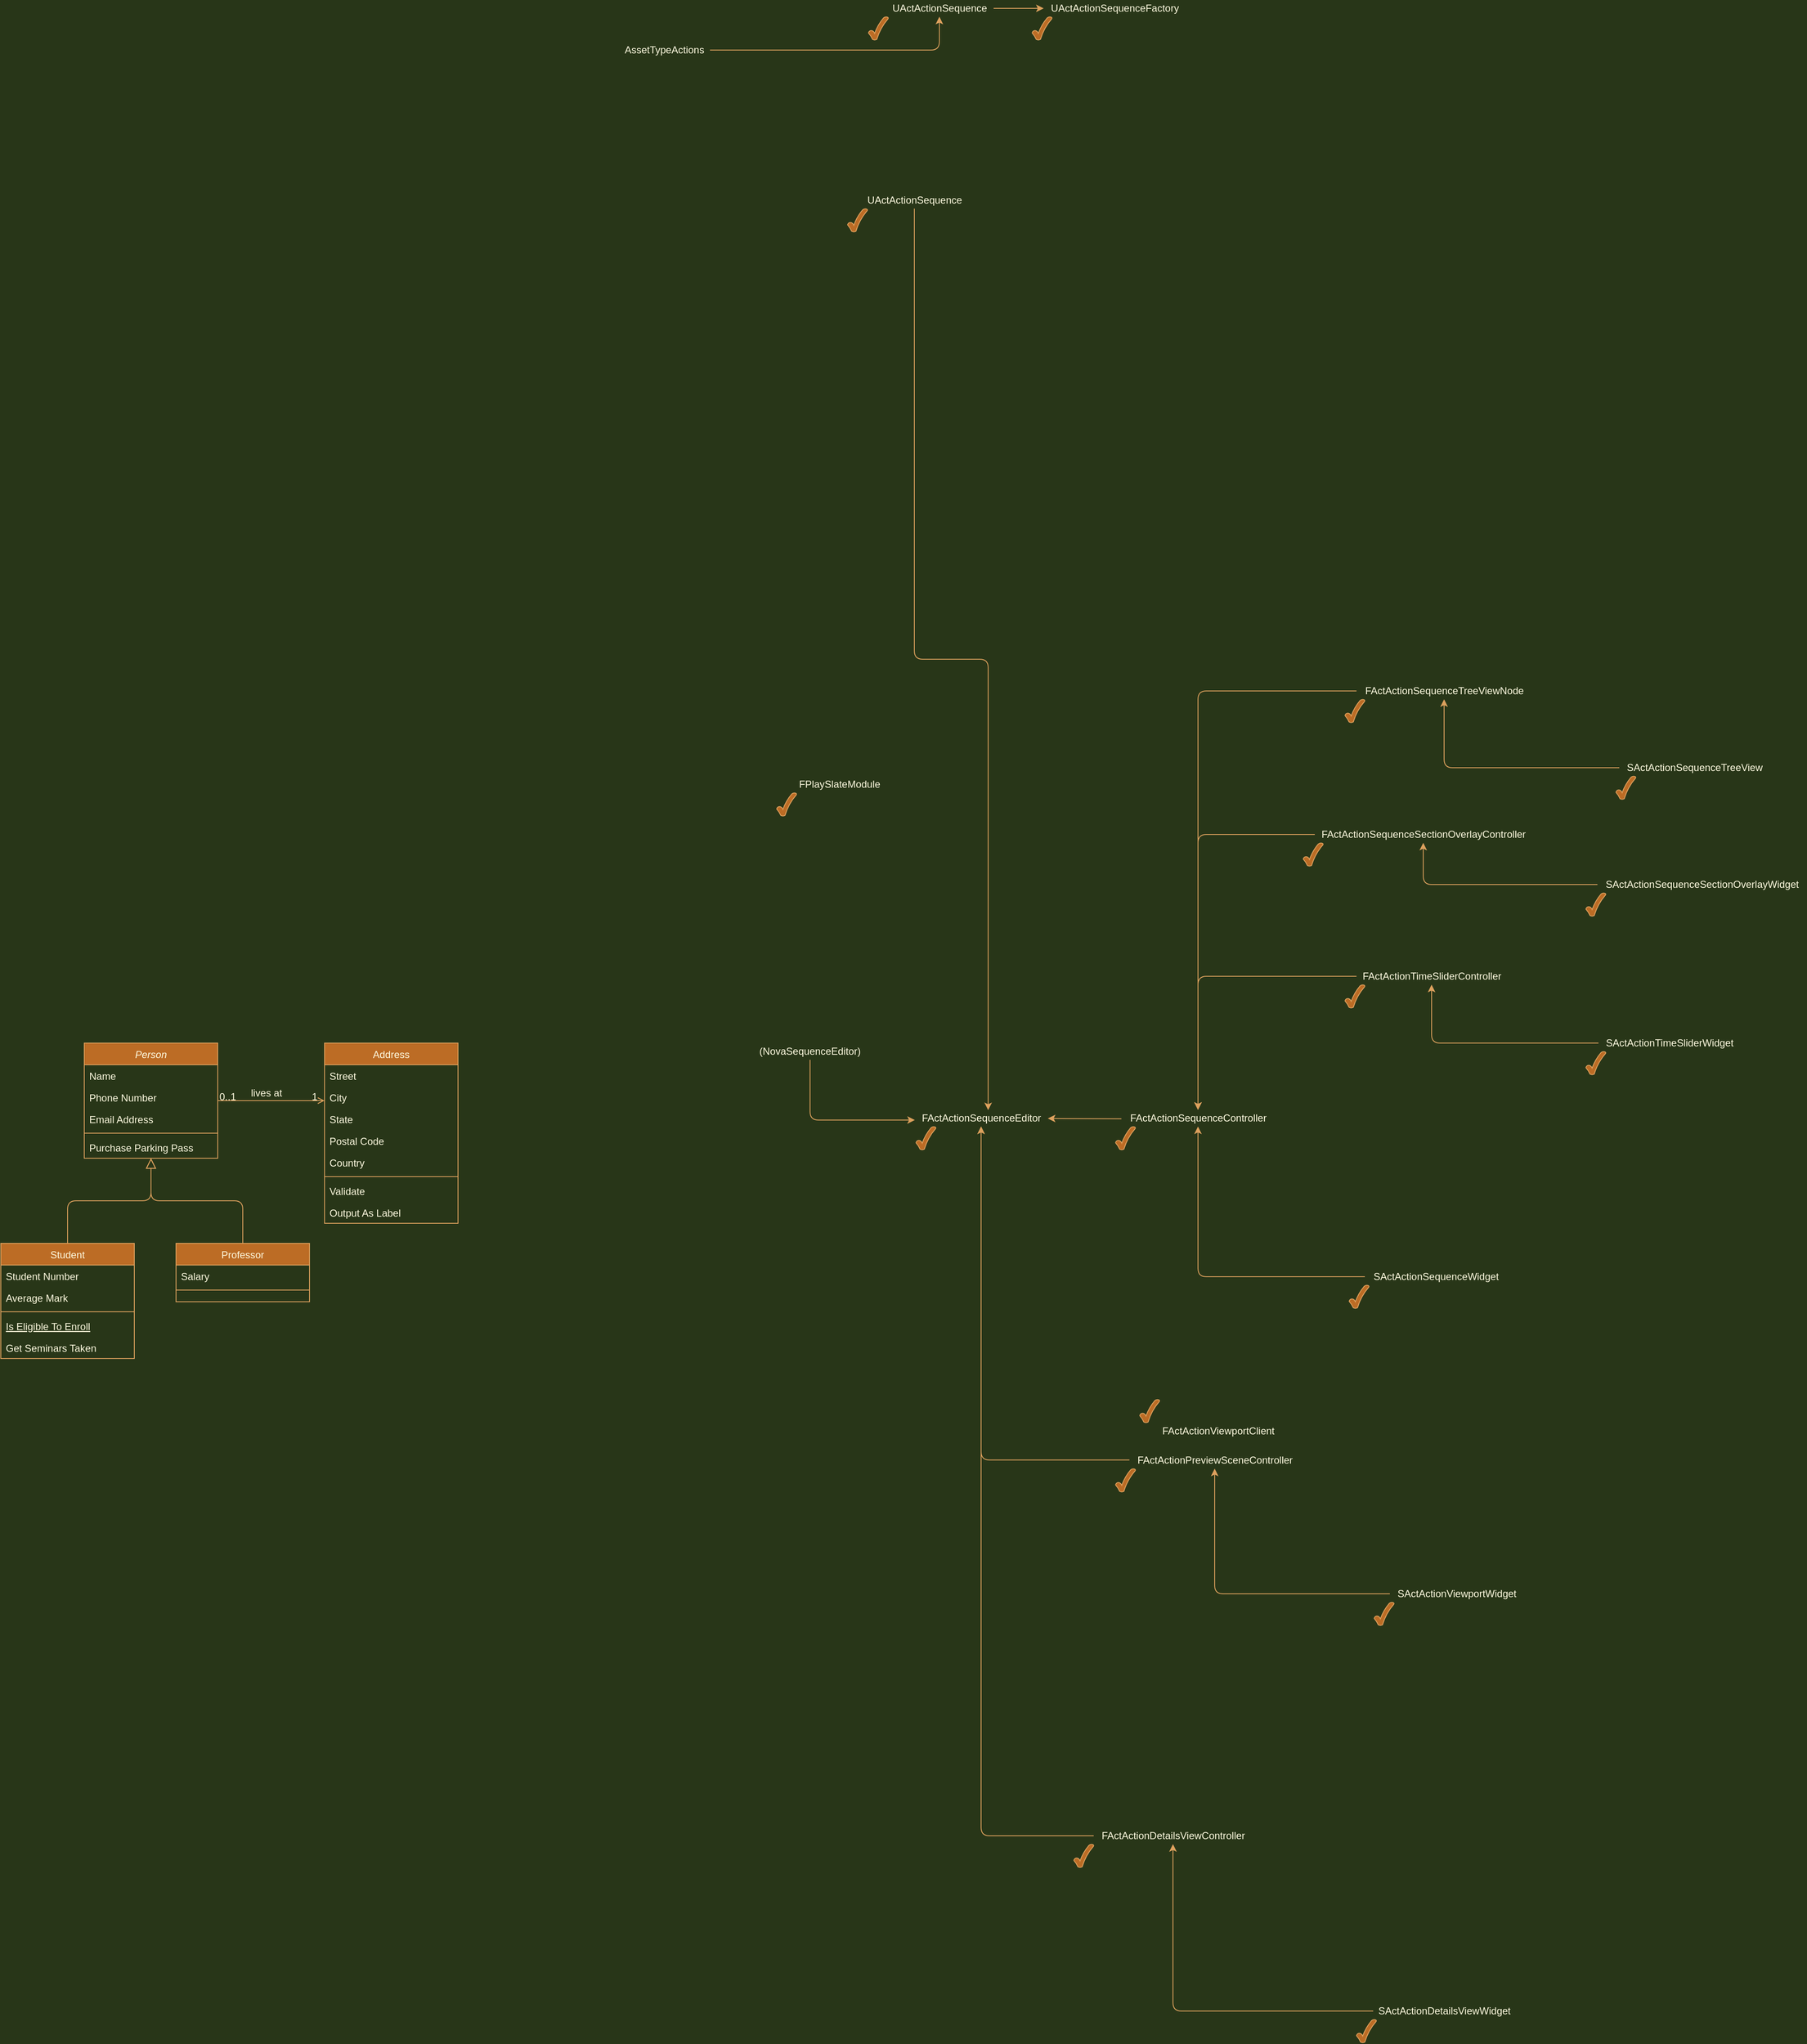 <mxfile version="14.5.1" type="github">
  <diagram id="C5RBs43oDa-KdzZeNtuy" name="Page-1">
    <mxGraphModel dx="1185" dy="1804" grid="1" gridSize="10" guides="1" tooltips="1" connect="1" arrows="1" fold="1" page="1" pageScale="1" pageWidth="827" pageHeight="1169" background="#283618" math="0" shadow="0">
      <root>
        <mxCell id="WIyWlLk6GJQsqaUBKTNV-0" />
        <mxCell id="WIyWlLk6GJQsqaUBKTNV-1" parent="WIyWlLk6GJQsqaUBKTNV-0" />
        <mxCell id="zkfFHV4jXpPFQw0GAbJ--0" value="Person" style="swimlane;fontStyle=2;align=center;verticalAlign=top;childLayout=stackLayout;horizontal=1;startSize=26;horizontalStack=0;resizeParent=1;resizeLast=0;collapsible=1;marginBottom=0;shadow=0;strokeWidth=1;fillColor=#BC6C25;strokeColor=#DDA15E;fontColor=#FEFAE0;" parent="WIyWlLk6GJQsqaUBKTNV-1" vertex="1">
          <mxGeometry x="220" y="120" width="160" height="138" as="geometry">
            <mxRectangle x="230" y="140" width="160" height="26" as="alternateBounds" />
          </mxGeometry>
        </mxCell>
        <mxCell id="zkfFHV4jXpPFQw0GAbJ--1" value="Name" style="text;align=left;verticalAlign=top;spacingLeft=4;spacingRight=4;overflow=hidden;rotatable=0;points=[[0,0.5],[1,0.5]];portConstraint=eastwest;fontColor=#FEFAE0;" parent="zkfFHV4jXpPFQw0GAbJ--0" vertex="1">
          <mxGeometry y="26" width="160" height="26" as="geometry" />
        </mxCell>
        <mxCell id="zkfFHV4jXpPFQw0GAbJ--2" value="Phone Number" style="text;align=left;verticalAlign=top;spacingLeft=4;spacingRight=4;overflow=hidden;rotatable=0;points=[[0,0.5],[1,0.5]];portConstraint=eastwest;shadow=0;html=0;fontColor=#FEFAE0;" parent="zkfFHV4jXpPFQw0GAbJ--0" vertex="1">
          <mxGeometry y="52" width="160" height="26" as="geometry" />
        </mxCell>
        <mxCell id="zkfFHV4jXpPFQw0GAbJ--3" value="Email Address" style="text;align=left;verticalAlign=top;spacingLeft=4;spacingRight=4;overflow=hidden;rotatable=0;points=[[0,0.5],[1,0.5]];portConstraint=eastwest;shadow=0;html=0;fontColor=#FEFAE0;" parent="zkfFHV4jXpPFQw0GAbJ--0" vertex="1">
          <mxGeometry y="78" width="160" height="26" as="geometry" />
        </mxCell>
        <mxCell id="zkfFHV4jXpPFQw0GAbJ--4" value="" style="line;html=1;strokeWidth=1;align=left;verticalAlign=middle;spacingTop=-1;spacingLeft=3;spacingRight=3;rotatable=0;labelPosition=right;points=[];portConstraint=eastwest;labelBackgroundColor=#283618;fillColor=#BC6C25;strokeColor=#DDA15E;fontColor=#FEFAE0;" parent="zkfFHV4jXpPFQw0GAbJ--0" vertex="1">
          <mxGeometry y="104" width="160" height="8" as="geometry" />
        </mxCell>
        <mxCell id="zkfFHV4jXpPFQw0GAbJ--5" value="Purchase Parking Pass" style="text;align=left;verticalAlign=top;spacingLeft=4;spacingRight=4;overflow=hidden;rotatable=0;points=[[0,0.5],[1,0.5]];portConstraint=eastwest;fontColor=#FEFAE0;" parent="zkfFHV4jXpPFQw0GAbJ--0" vertex="1">
          <mxGeometry y="112" width="160" height="26" as="geometry" />
        </mxCell>
        <mxCell id="zkfFHV4jXpPFQw0GAbJ--6" value="Student" style="swimlane;fontStyle=0;align=center;verticalAlign=top;childLayout=stackLayout;horizontal=1;startSize=26;horizontalStack=0;resizeParent=1;resizeLast=0;collapsible=1;marginBottom=0;shadow=0;strokeWidth=1;fillColor=#BC6C25;strokeColor=#DDA15E;fontColor=#FEFAE0;" parent="WIyWlLk6GJQsqaUBKTNV-1" vertex="1">
          <mxGeometry x="120" y="360" width="160" height="138" as="geometry">
            <mxRectangle x="130" y="380" width="160" height="26" as="alternateBounds" />
          </mxGeometry>
        </mxCell>
        <mxCell id="zkfFHV4jXpPFQw0GAbJ--7" value="Student Number" style="text;align=left;verticalAlign=top;spacingLeft=4;spacingRight=4;overflow=hidden;rotatable=0;points=[[0,0.5],[1,0.5]];portConstraint=eastwest;fontColor=#FEFAE0;" parent="zkfFHV4jXpPFQw0GAbJ--6" vertex="1">
          <mxGeometry y="26" width="160" height="26" as="geometry" />
        </mxCell>
        <mxCell id="zkfFHV4jXpPFQw0GAbJ--8" value="Average Mark" style="text;align=left;verticalAlign=top;spacingLeft=4;spacingRight=4;overflow=hidden;rotatable=0;points=[[0,0.5],[1,0.5]];portConstraint=eastwest;shadow=0;html=0;fontColor=#FEFAE0;" parent="zkfFHV4jXpPFQw0GAbJ--6" vertex="1">
          <mxGeometry y="52" width="160" height="26" as="geometry" />
        </mxCell>
        <mxCell id="zkfFHV4jXpPFQw0GAbJ--9" value="" style="line;html=1;strokeWidth=1;align=left;verticalAlign=middle;spacingTop=-1;spacingLeft=3;spacingRight=3;rotatable=0;labelPosition=right;points=[];portConstraint=eastwest;labelBackgroundColor=#283618;fillColor=#BC6C25;strokeColor=#DDA15E;fontColor=#FEFAE0;" parent="zkfFHV4jXpPFQw0GAbJ--6" vertex="1">
          <mxGeometry y="78" width="160" height="8" as="geometry" />
        </mxCell>
        <mxCell id="zkfFHV4jXpPFQw0GAbJ--10" value="Is Eligible To Enroll" style="text;align=left;verticalAlign=top;spacingLeft=4;spacingRight=4;overflow=hidden;rotatable=0;points=[[0,0.5],[1,0.5]];portConstraint=eastwest;fontStyle=4;fontColor=#FEFAE0;" parent="zkfFHV4jXpPFQw0GAbJ--6" vertex="1">
          <mxGeometry y="86" width="160" height="26" as="geometry" />
        </mxCell>
        <mxCell id="zkfFHV4jXpPFQw0GAbJ--11" value="Get Seminars Taken" style="text;align=left;verticalAlign=top;spacingLeft=4;spacingRight=4;overflow=hidden;rotatable=0;points=[[0,0.5],[1,0.5]];portConstraint=eastwest;fontColor=#FEFAE0;" parent="zkfFHV4jXpPFQw0GAbJ--6" vertex="1">
          <mxGeometry y="112" width="160" height="26" as="geometry" />
        </mxCell>
        <mxCell id="zkfFHV4jXpPFQw0GAbJ--12" value="" style="endArrow=block;endSize=10;endFill=0;shadow=0;strokeWidth=1;edgeStyle=elbowEdgeStyle;elbow=vertical;labelBackgroundColor=#283618;strokeColor=#DDA15E;fontColor=#FEFAE0;" parent="WIyWlLk6GJQsqaUBKTNV-1" source="zkfFHV4jXpPFQw0GAbJ--6" target="zkfFHV4jXpPFQw0GAbJ--0" edge="1">
          <mxGeometry width="160" relative="1" as="geometry">
            <mxPoint x="200" y="203" as="sourcePoint" />
            <mxPoint x="200" y="203" as="targetPoint" />
          </mxGeometry>
        </mxCell>
        <mxCell id="zkfFHV4jXpPFQw0GAbJ--13" value="Professor" style="swimlane;fontStyle=0;align=center;verticalAlign=top;childLayout=stackLayout;horizontal=1;startSize=26;horizontalStack=0;resizeParent=1;resizeLast=0;collapsible=1;marginBottom=0;shadow=0;strokeWidth=1;fillColor=#BC6C25;strokeColor=#DDA15E;fontColor=#FEFAE0;" parent="WIyWlLk6GJQsqaUBKTNV-1" vertex="1">
          <mxGeometry x="330" y="360" width="160" height="70" as="geometry">
            <mxRectangle x="330" y="360" width="170" height="26" as="alternateBounds" />
          </mxGeometry>
        </mxCell>
        <mxCell id="zkfFHV4jXpPFQw0GAbJ--14" value="Salary" style="text;align=left;verticalAlign=top;spacingLeft=4;spacingRight=4;overflow=hidden;rotatable=0;points=[[0,0.5],[1,0.5]];portConstraint=eastwest;fontColor=#FEFAE0;" parent="zkfFHV4jXpPFQw0GAbJ--13" vertex="1">
          <mxGeometry y="26" width="160" height="26" as="geometry" />
        </mxCell>
        <mxCell id="zkfFHV4jXpPFQw0GAbJ--15" value="" style="line;html=1;strokeWidth=1;align=left;verticalAlign=middle;spacingTop=-1;spacingLeft=3;spacingRight=3;rotatable=0;labelPosition=right;points=[];portConstraint=eastwest;labelBackgroundColor=#283618;fillColor=#BC6C25;strokeColor=#DDA15E;fontColor=#FEFAE0;" parent="zkfFHV4jXpPFQw0GAbJ--13" vertex="1">
          <mxGeometry y="52" width="160" height="8" as="geometry" />
        </mxCell>
        <mxCell id="zkfFHV4jXpPFQw0GAbJ--16" value="" style="endArrow=block;endSize=10;endFill=0;shadow=0;strokeWidth=1;edgeStyle=elbowEdgeStyle;elbow=vertical;labelBackgroundColor=#283618;strokeColor=#DDA15E;fontColor=#FEFAE0;" parent="WIyWlLk6GJQsqaUBKTNV-1" source="zkfFHV4jXpPFQw0GAbJ--13" target="zkfFHV4jXpPFQw0GAbJ--0" edge="1">
          <mxGeometry width="160" relative="1" as="geometry">
            <mxPoint x="210" y="373" as="sourcePoint" />
            <mxPoint x="310" y="271" as="targetPoint" />
          </mxGeometry>
        </mxCell>
        <mxCell id="zkfFHV4jXpPFQw0GAbJ--17" value="Address" style="swimlane;fontStyle=0;align=center;verticalAlign=top;childLayout=stackLayout;horizontal=1;startSize=26;horizontalStack=0;resizeParent=1;resizeLast=0;collapsible=1;marginBottom=0;shadow=0;strokeWidth=1;fillColor=#BC6C25;strokeColor=#DDA15E;fontColor=#FEFAE0;" parent="WIyWlLk6GJQsqaUBKTNV-1" vertex="1">
          <mxGeometry x="508" y="120" width="160" height="216" as="geometry">
            <mxRectangle x="550" y="140" width="160" height="26" as="alternateBounds" />
          </mxGeometry>
        </mxCell>
        <mxCell id="zkfFHV4jXpPFQw0GAbJ--18" value="Street" style="text;align=left;verticalAlign=top;spacingLeft=4;spacingRight=4;overflow=hidden;rotatable=0;points=[[0,0.5],[1,0.5]];portConstraint=eastwest;fontColor=#FEFAE0;" parent="zkfFHV4jXpPFQw0GAbJ--17" vertex="1">
          <mxGeometry y="26" width="160" height="26" as="geometry" />
        </mxCell>
        <mxCell id="zkfFHV4jXpPFQw0GAbJ--19" value="City" style="text;align=left;verticalAlign=top;spacingLeft=4;spacingRight=4;overflow=hidden;rotatable=0;points=[[0,0.5],[1,0.5]];portConstraint=eastwest;shadow=0;html=0;fontColor=#FEFAE0;" parent="zkfFHV4jXpPFQw0GAbJ--17" vertex="1">
          <mxGeometry y="52" width="160" height="26" as="geometry" />
        </mxCell>
        <mxCell id="zkfFHV4jXpPFQw0GAbJ--20" value="State" style="text;align=left;verticalAlign=top;spacingLeft=4;spacingRight=4;overflow=hidden;rotatable=0;points=[[0,0.5],[1,0.5]];portConstraint=eastwest;shadow=0;html=0;fontColor=#FEFAE0;" parent="zkfFHV4jXpPFQw0GAbJ--17" vertex="1">
          <mxGeometry y="78" width="160" height="26" as="geometry" />
        </mxCell>
        <mxCell id="zkfFHV4jXpPFQw0GAbJ--21" value="Postal Code" style="text;align=left;verticalAlign=top;spacingLeft=4;spacingRight=4;overflow=hidden;rotatable=0;points=[[0,0.5],[1,0.5]];portConstraint=eastwest;shadow=0;html=0;fontColor=#FEFAE0;" parent="zkfFHV4jXpPFQw0GAbJ--17" vertex="1">
          <mxGeometry y="104" width="160" height="26" as="geometry" />
        </mxCell>
        <mxCell id="zkfFHV4jXpPFQw0GAbJ--22" value="Country" style="text;align=left;verticalAlign=top;spacingLeft=4;spacingRight=4;overflow=hidden;rotatable=0;points=[[0,0.5],[1,0.5]];portConstraint=eastwest;shadow=0;html=0;fontColor=#FEFAE0;" parent="zkfFHV4jXpPFQw0GAbJ--17" vertex="1">
          <mxGeometry y="130" width="160" height="26" as="geometry" />
        </mxCell>
        <mxCell id="zkfFHV4jXpPFQw0GAbJ--23" value="" style="line;html=1;strokeWidth=1;align=left;verticalAlign=middle;spacingTop=-1;spacingLeft=3;spacingRight=3;rotatable=0;labelPosition=right;points=[];portConstraint=eastwest;labelBackgroundColor=#283618;fillColor=#BC6C25;strokeColor=#DDA15E;fontColor=#FEFAE0;" parent="zkfFHV4jXpPFQw0GAbJ--17" vertex="1">
          <mxGeometry y="156" width="160" height="8" as="geometry" />
        </mxCell>
        <mxCell id="zkfFHV4jXpPFQw0GAbJ--24" value="Validate" style="text;align=left;verticalAlign=top;spacingLeft=4;spacingRight=4;overflow=hidden;rotatable=0;points=[[0,0.5],[1,0.5]];portConstraint=eastwest;fontColor=#FEFAE0;" parent="zkfFHV4jXpPFQw0GAbJ--17" vertex="1">
          <mxGeometry y="164" width="160" height="26" as="geometry" />
        </mxCell>
        <mxCell id="zkfFHV4jXpPFQw0GAbJ--25" value="Output As Label" style="text;align=left;verticalAlign=top;spacingLeft=4;spacingRight=4;overflow=hidden;rotatable=0;points=[[0,0.5],[1,0.5]];portConstraint=eastwest;fontColor=#FEFAE0;" parent="zkfFHV4jXpPFQw0GAbJ--17" vertex="1">
          <mxGeometry y="190" width="160" height="26" as="geometry" />
        </mxCell>
        <mxCell id="zkfFHV4jXpPFQw0GAbJ--26" value="" style="endArrow=open;shadow=0;strokeWidth=1;endFill=1;edgeStyle=elbowEdgeStyle;elbow=vertical;labelBackgroundColor=#283618;strokeColor=#DDA15E;fontColor=#FEFAE0;" parent="WIyWlLk6GJQsqaUBKTNV-1" source="zkfFHV4jXpPFQw0GAbJ--0" target="zkfFHV4jXpPFQw0GAbJ--17" edge="1">
          <mxGeometry x="0.5" y="41" relative="1" as="geometry">
            <mxPoint x="380" y="192" as="sourcePoint" />
            <mxPoint x="540" y="192" as="targetPoint" />
            <mxPoint x="-40" y="32" as="offset" />
          </mxGeometry>
        </mxCell>
        <mxCell id="zkfFHV4jXpPFQw0GAbJ--27" value="0..1" style="resizable=0;align=left;verticalAlign=bottom;labelBackgroundColor=none;fontSize=12;fillColor=#BC6C25;strokeColor=#DDA15E;fontColor=#FEFAE0;" parent="zkfFHV4jXpPFQw0GAbJ--26" connectable="0" vertex="1">
          <mxGeometry x="-1" relative="1" as="geometry">
            <mxPoint y="4" as="offset" />
          </mxGeometry>
        </mxCell>
        <mxCell id="zkfFHV4jXpPFQw0GAbJ--28" value="1" style="resizable=0;align=right;verticalAlign=bottom;labelBackgroundColor=none;fontSize=12;fillColor=#BC6C25;strokeColor=#DDA15E;fontColor=#FEFAE0;" parent="zkfFHV4jXpPFQw0GAbJ--26" connectable="0" vertex="1">
          <mxGeometry x="1" relative="1" as="geometry">
            <mxPoint x="-7" y="4" as="offset" />
          </mxGeometry>
        </mxCell>
        <mxCell id="zkfFHV4jXpPFQw0GAbJ--29" value="lives at" style="text;html=1;resizable=0;points=[];;align=center;verticalAlign=middle;labelBackgroundColor=none;shadow=0;strokeWidth=1;fontSize=12;fontColor=#FEFAE0;" parent="zkfFHV4jXpPFQw0GAbJ--26" vertex="1" connectable="0">
          <mxGeometry x="0.5" y="49" relative="1" as="geometry">
            <mxPoint x="-38" y="40" as="offset" />
          </mxGeometry>
        </mxCell>
        <mxCell id="1GeV08SKwdEEp56DO5xG-2" value="(NovaSequenceEditor)" style="text;html=1;strokeColor=none;fillColor=none;align=center;verticalAlign=middle;whiteSpace=wrap;fontColor=#FEFAE0;" vertex="1" parent="WIyWlLk6GJQsqaUBKTNV-1">
          <mxGeometry x="1070" y="120" width="40" height="20" as="geometry" />
        </mxCell>
        <mxCell id="1GeV08SKwdEEp56DO5xG-5" value="FActActionSequenceEditor" style="text;html=1;align=center;verticalAlign=middle;resizable=0;points=[];autosize=1;fontColor=#FEFAE0;" vertex="1" parent="WIyWlLk6GJQsqaUBKTNV-1">
          <mxGeometry x="1215" y="200" width="160" height="20" as="geometry" />
        </mxCell>
        <mxCell id="1GeV08SKwdEEp56DO5xG-9" value="UActActionSequence" style="text;html=1;align=center;verticalAlign=middle;resizable=0;points=[];autosize=1;fontColor=#FEFAE0;" vertex="1" parent="WIyWlLk6GJQsqaUBKTNV-1">
          <mxGeometry x="1150" y="-900" width="130" height="20" as="geometry" />
        </mxCell>
        <mxCell id="1GeV08SKwdEEp56DO5xG-10" value="" style="endArrow=classic;html=1;entryX=0.553;entryY=0.017;entryDx=0;entryDy=0;entryPerimeter=0;edgeStyle=orthogonalEdgeStyle;labelBackgroundColor=#283618;strokeColor=#DDA15E;fontColor=#FEFAE0;" edge="1" parent="WIyWlLk6GJQsqaUBKTNV-1" source="1GeV08SKwdEEp56DO5xG-9" target="1GeV08SKwdEEp56DO5xG-5">
          <mxGeometry width="50" height="50" relative="1" as="geometry">
            <mxPoint x="1420" y="200" as="sourcePoint" />
            <mxPoint x="1470" y="150" as="targetPoint" />
          </mxGeometry>
        </mxCell>
        <mxCell id="1GeV08SKwdEEp56DO5xG-12" value="" style="endArrow=classic;html=1;exitX=0.5;exitY=1;exitDx=0;exitDy=0;entryX=0.004;entryY=0.612;entryDx=0;entryDy=0;entryPerimeter=0;edgeStyle=orthogonalEdgeStyle;labelBackgroundColor=#283618;strokeColor=#DDA15E;fontColor=#FEFAE0;" edge="1" parent="WIyWlLk6GJQsqaUBKTNV-1" source="1GeV08SKwdEEp56DO5xG-2" target="1GeV08SKwdEEp56DO5xG-5">
          <mxGeometry width="50" height="50" relative="1" as="geometry">
            <mxPoint x="1240" y="250" as="sourcePoint" />
            <mxPoint x="1290" y="200" as="targetPoint" />
          </mxGeometry>
        </mxCell>
        <mxCell id="1GeV08SKwdEEp56DO5xG-15" value="FActActionSequenceController" style="text;html=1;align=center;verticalAlign=middle;resizable=0;points=[];autosize=1;fontColor=#FEFAE0;" vertex="1" parent="WIyWlLk6GJQsqaUBKTNV-1">
          <mxGeometry x="1465" y="200" width="180" height="20" as="geometry" />
        </mxCell>
        <mxCell id="1GeV08SKwdEEp56DO5xG-16" value="" style="endArrow=classic;html=1;exitX=-0.01;exitY=0.54;exitDx=0;exitDy=0;exitPerimeter=0;labelBackgroundColor=#283618;strokeColor=#DDA15E;fontColor=#FEFAE0;" edge="1" parent="WIyWlLk6GJQsqaUBKTNV-1" source="1GeV08SKwdEEp56DO5xG-15" target="1GeV08SKwdEEp56DO5xG-5">
          <mxGeometry width="50" height="50" relative="1" as="geometry">
            <mxPoint x="1460" y="200" as="sourcePoint" />
            <mxPoint x="1510" y="150" as="targetPoint" />
          </mxGeometry>
        </mxCell>
        <mxCell id="1GeV08SKwdEEp56DO5xG-17" value="FActActionPreviewSceneController" style="text;html=1;align=center;verticalAlign=middle;resizable=0;points=[];autosize=1;fontColor=#FEFAE0;" vertex="1" parent="WIyWlLk6GJQsqaUBKTNV-1">
          <mxGeometry x="1475" y="610" width="200" height="20" as="geometry" />
        </mxCell>
        <mxCell id="1GeV08SKwdEEp56DO5xG-18" value="" style="endArrow=classic;html=1;exitX=-0.011;exitY=0.479;exitDx=0;exitDy=0;exitPerimeter=0;edgeStyle=orthogonalEdgeStyle;labelBackgroundColor=#283618;strokeColor=#DDA15E;fontColor=#FEFAE0;" edge="1" parent="WIyWlLk6GJQsqaUBKTNV-1" source="1GeV08SKwdEEp56DO5xG-17" target="1GeV08SKwdEEp56DO5xG-5">
          <mxGeometry width="50" height="50" relative="1" as="geometry">
            <mxPoint x="1470" y="270" as="sourcePoint" />
            <mxPoint x="1520" y="220" as="targetPoint" />
          </mxGeometry>
        </mxCell>
        <mxCell id="1GeV08SKwdEEp56DO5xG-19" value="FActActionTimeSliderController" style="text;html=1;align=center;verticalAlign=middle;resizable=0;points=[];autosize=1;fontColor=#FEFAE0;" vertex="1" parent="WIyWlLk6GJQsqaUBKTNV-1">
          <mxGeometry x="1745" y="30" width="180" height="20" as="geometry" />
        </mxCell>
        <mxCell id="1GeV08SKwdEEp56DO5xG-20" value="" style="endArrow=classic;html=1;edgeStyle=orthogonalEdgeStyle;labelBackgroundColor=#283618;strokeColor=#DDA15E;fontColor=#FEFAE0;" edge="1" parent="WIyWlLk6GJQsqaUBKTNV-1" source="1GeV08SKwdEEp56DO5xG-19" target="1GeV08SKwdEEp56DO5xG-15">
          <mxGeometry width="50" height="50" relative="1" as="geometry">
            <mxPoint x="1730" y="230" as="sourcePoint" />
            <mxPoint x="1780" y="180" as="targetPoint" />
          </mxGeometry>
        </mxCell>
        <mxCell id="1GeV08SKwdEEp56DO5xG-21" value="SActActionSequenceWidget" style="text;html=1;align=center;verticalAlign=middle;resizable=0;points=[];autosize=1;fontColor=#FEFAE0;" vertex="1" parent="WIyWlLk6GJQsqaUBKTNV-1">
          <mxGeometry x="1755" y="390" width="170" height="20" as="geometry" />
        </mxCell>
        <mxCell id="1GeV08SKwdEEp56DO5xG-22" value="" style="endArrow=classic;html=1;edgeStyle=orthogonalEdgeStyle;labelBackgroundColor=#283618;strokeColor=#DDA15E;fontColor=#FEFAE0;" edge="1" parent="WIyWlLk6GJQsqaUBKTNV-1" source="1GeV08SKwdEEp56DO5xG-21" target="1GeV08SKwdEEp56DO5xG-15">
          <mxGeometry width="50" height="50" relative="1" as="geometry">
            <mxPoint x="1620" y="498" as="sourcePoint" />
            <mxPoint x="1670" y="448" as="targetPoint" />
          </mxGeometry>
        </mxCell>
        <mxCell id="1GeV08SKwdEEp56DO5xG-23" value="" style="verticalLabelPosition=bottom;verticalAlign=top;html=1;shape=mxgraph.basic.tick;fillColor=#BC6C25;strokeColor=#DDA15E;fontColor=#FEFAE0;" vertex="1" parent="WIyWlLk6GJQsqaUBKTNV-1">
          <mxGeometry x="1217" y="220" width="23.8" height="28" as="geometry" />
        </mxCell>
        <mxCell id="1GeV08SKwdEEp56DO5xG-26" value="" style="verticalLabelPosition=bottom;verticalAlign=top;html=1;shape=mxgraph.basic.tick;fillColor=#BC6C25;strokeColor=#DDA15E;fontColor=#FEFAE0;" vertex="1" parent="WIyWlLk6GJQsqaUBKTNV-1">
          <mxGeometry x="1135" y="-880" width="23.8" height="28" as="geometry" />
        </mxCell>
        <mxCell id="1GeV08SKwdEEp56DO5xG-28" value="" style="verticalLabelPosition=bottom;verticalAlign=top;html=1;shape=mxgraph.basic.tick;fillColor=#BC6C25;strokeColor=#DDA15E;fontColor=#FEFAE0;" vertex="1" parent="WIyWlLk6GJQsqaUBKTNV-1">
          <mxGeometry x="1456.2" y="220" width="23.8" height="28" as="geometry" />
        </mxCell>
        <mxCell id="1GeV08SKwdEEp56DO5xG-29" value="" style="verticalLabelPosition=bottom;verticalAlign=top;html=1;shape=mxgraph.basic.tick;fillColor=#BC6C25;strokeColor=#DDA15E;fontColor=#FEFAE0;" vertex="1" parent="WIyWlLk6GJQsqaUBKTNV-1">
          <mxGeometry x="1736.2" y="410" width="23.8" height="28" as="geometry" />
        </mxCell>
        <mxCell id="1GeV08SKwdEEp56DO5xG-30" value="FPlaySlateModule" style="text;html=1;align=center;verticalAlign=middle;resizable=0;points=[];autosize=1;fontColor=#FEFAE0;" vertex="1" parent="WIyWlLk6GJQsqaUBKTNV-1">
          <mxGeometry x="1070" y="-200" width="110" height="20" as="geometry" />
        </mxCell>
        <mxCell id="1GeV08SKwdEEp56DO5xG-31" value="" style="verticalLabelPosition=bottom;verticalAlign=top;html=1;shape=mxgraph.basic.tick;fillColor=#BC6C25;strokeColor=#DDA15E;fontColor=#FEFAE0;" vertex="1" parent="WIyWlLk6GJQsqaUBKTNV-1">
          <mxGeometry x="1050" y="-180" width="23.8" height="28" as="geometry" />
        </mxCell>
        <mxCell id="1GeV08SKwdEEp56DO5xG-32" value="SActActionViewportWidget" style="text;html=1;align=center;verticalAlign=middle;resizable=0;points=[];autosize=1;fontColor=#FEFAE0;" vertex="1" parent="WIyWlLk6GJQsqaUBKTNV-1">
          <mxGeometry x="1785" y="770" width="160" height="20" as="geometry" />
        </mxCell>
        <mxCell id="1GeV08SKwdEEp56DO5xG-33" value="" style="endArrow=classic;html=1;edgeStyle=orthogonalEdgeStyle;labelBackgroundColor=#283618;strokeColor=#DDA15E;fontColor=#FEFAE0;" edge="1" parent="WIyWlLk6GJQsqaUBKTNV-1" source="1GeV08SKwdEEp56DO5xG-32" target="1GeV08SKwdEEp56DO5xG-17">
          <mxGeometry width="50" height="50" relative="1" as="geometry">
            <mxPoint x="1785" y="720.034" as="sourcePoint" />
            <mxPoint x="1580" y="540" as="targetPoint" />
          </mxGeometry>
        </mxCell>
        <mxCell id="1GeV08SKwdEEp56DO5xG-34" value="" style="verticalLabelPosition=bottom;verticalAlign=top;html=1;shape=mxgraph.basic.tick;fillColor=#BC6C25;strokeColor=#DDA15E;fontColor=#FEFAE0;" vertex="1" parent="WIyWlLk6GJQsqaUBKTNV-1">
          <mxGeometry x="1456.2" y="630" width="23.8" height="28" as="geometry" />
        </mxCell>
        <mxCell id="1GeV08SKwdEEp56DO5xG-35" value="" style="verticalLabelPosition=bottom;verticalAlign=top;html=1;shape=mxgraph.basic.tick;fillColor=#BC6C25;strokeColor=#DDA15E;fontColor=#FEFAE0;" vertex="1" parent="WIyWlLk6GJQsqaUBKTNV-1">
          <mxGeometry x="1766.2" y="790" width="23.8" height="28" as="geometry" />
        </mxCell>
        <mxCell id="1GeV08SKwdEEp56DO5xG-36" value="FActActionViewportClient" style="text;html=1;align=center;verticalAlign=middle;resizable=0;points=[];autosize=1;fontColor=#FEFAE0;" vertex="1" parent="WIyWlLk6GJQsqaUBKTNV-1">
          <mxGeometry x="1504" y="575" width="150" height="20" as="geometry" />
        </mxCell>
        <mxCell id="1GeV08SKwdEEp56DO5xG-37" value="" style="verticalLabelPosition=bottom;verticalAlign=top;html=1;shape=mxgraph.basic.tick;fillColor=#BC6C25;strokeColor=#DDA15E;fontColor=#FEFAE0;" vertex="1" parent="WIyWlLk6GJQsqaUBKTNV-1">
          <mxGeometry x="1485.2" y="547" width="23.8" height="28" as="geometry" />
        </mxCell>
        <mxCell id="1GeV08SKwdEEp56DO5xG-38" value="SActActionTimeSliderWidget" style="text;html=1;align=center;verticalAlign=middle;resizable=0;points=[];autosize=1;fontColor=#FEFAE0;" vertex="1" parent="WIyWlLk6GJQsqaUBKTNV-1">
          <mxGeometry x="2035" y="110" width="170" height="20" as="geometry" />
        </mxCell>
        <mxCell id="1GeV08SKwdEEp56DO5xG-39" value="" style="endArrow=classic;html=1;edgeStyle=orthogonalEdgeStyle;labelBackgroundColor=#283618;strokeColor=#DDA15E;fontColor=#FEFAE0;" edge="1" parent="WIyWlLk6GJQsqaUBKTNV-1" source="1GeV08SKwdEEp56DO5xG-38" target="1GeV08SKwdEEp56DO5xG-19">
          <mxGeometry width="50" height="50" relative="1" as="geometry">
            <mxPoint x="1960" y="324.014" as="sourcePoint" />
            <mxPoint x="1760" y="143.98" as="targetPoint" />
          </mxGeometry>
        </mxCell>
        <mxCell id="1GeV08SKwdEEp56DO5xG-40" value="FActActionSequenceTreeViewNode" style="text;html=1;align=center;verticalAlign=middle;resizable=0;points=[];autosize=1;fontColor=#FEFAE0;" vertex="1" parent="WIyWlLk6GJQsqaUBKTNV-1">
          <mxGeometry x="1745" y="-312" width="210" height="20" as="geometry" />
        </mxCell>
        <mxCell id="1GeV08SKwdEEp56DO5xG-41" value="" style="endArrow=classic;html=1;edgeStyle=orthogonalEdgeStyle;labelBackgroundColor=#283618;strokeColor=#DDA15E;fontColor=#FEFAE0;" edge="1" parent="WIyWlLk6GJQsqaUBKTNV-1" source="1GeV08SKwdEEp56DO5xG-40" target="1GeV08SKwdEEp56DO5xG-15">
          <mxGeometry width="50" height="50" relative="1" as="geometry">
            <mxPoint x="1755" y="50" as="sourcePoint" />
            <mxPoint x="1565" y="210" as="targetPoint" />
          </mxGeometry>
        </mxCell>
        <mxCell id="1GeV08SKwdEEp56DO5xG-42" value="FActActionSequenceSectionOverlayController" style="text;html=1;align=center;verticalAlign=middle;resizable=0;points=[];autosize=1;fontColor=#FEFAE0;" vertex="1" parent="WIyWlLk6GJQsqaUBKTNV-1">
          <mxGeometry x="1695" y="-140" width="260" height="20" as="geometry" />
        </mxCell>
        <mxCell id="1GeV08SKwdEEp56DO5xG-43" value="" style="endArrow=classic;html=1;edgeStyle=orthogonalEdgeStyle;labelBackgroundColor=#283618;strokeColor=#DDA15E;fontColor=#FEFAE0;" edge="1" parent="WIyWlLk6GJQsqaUBKTNV-1" source="1GeV08SKwdEEp56DO5xG-42" target="1GeV08SKwdEEp56DO5xG-15">
          <mxGeometry width="50" height="50" relative="1" as="geometry">
            <mxPoint x="1755" y="50.034" as="sourcePoint" />
            <mxPoint x="1565" y="210" as="targetPoint" />
          </mxGeometry>
        </mxCell>
        <mxCell id="1GeV08SKwdEEp56DO5xG-44" value="" style="verticalLabelPosition=bottom;verticalAlign=top;html=1;shape=mxgraph.basic.tick;fillColor=#BC6C25;strokeColor=#DDA15E;fontColor=#FEFAE0;" vertex="1" parent="WIyWlLk6GJQsqaUBKTNV-1">
          <mxGeometry x="1681.2" y="-120" width="23.8" height="28" as="geometry" />
        </mxCell>
        <mxCell id="1GeV08SKwdEEp56DO5xG-45" value="" style="verticalLabelPosition=bottom;verticalAlign=top;html=1;shape=mxgraph.basic.tick;fillColor=#BC6C25;strokeColor=#DDA15E;fontColor=#FEFAE0;" vertex="1" parent="WIyWlLk6GJQsqaUBKTNV-1">
          <mxGeometry x="1731.2" y="50" width="23.8" height="28" as="geometry" />
        </mxCell>
        <mxCell id="1GeV08SKwdEEp56DO5xG-46" value="" style="verticalLabelPosition=bottom;verticalAlign=top;html=1;shape=mxgraph.basic.tick;fillColor=#BC6C25;strokeColor=#DDA15E;fontColor=#FEFAE0;" vertex="1" parent="WIyWlLk6GJQsqaUBKTNV-1">
          <mxGeometry x="2020" y="130" width="23.8" height="28" as="geometry" />
        </mxCell>
        <mxCell id="1GeV08SKwdEEp56DO5xG-47" value="SActActionSequenceSectionOverlayWidget" style="text;html=1;align=center;verticalAlign=middle;resizable=0;points=[];autosize=1;fontColor=#FEFAE0;" vertex="1" parent="WIyWlLk6GJQsqaUBKTNV-1">
          <mxGeometry x="2033.8" y="-80" width="250" height="20" as="geometry" />
        </mxCell>
        <mxCell id="1GeV08SKwdEEp56DO5xG-48" value="" style="endArrow=classic;html=1;edgeStyle=orthogonalEdgeStyle;labelBackgroundColor=#283618;strokeColor=#DDA15E;fontColor=#FEFAE0;" edge="1" parent="WIyWlLk6GJQsqaUBKTNV-1" source="1GeV08SKwdEEp56DO5xG-47" target="1GeV08SKwdEEp56DO5xG-42">
          <mxGeometry width="50" height="50" relative="1" as="geometry">
            <mxPoint x="2045" y="130.034" as="sourcePoint" />
            <mxPoint x="1845" y="60" as="targetPoint" />
          </mxGeometry>
        </mxCell>
        <mxCell id="1GeV08SKwdEEp56DO5xG-49" value="" style="verticalLabelPosition=bottom;verticalAlign=top;html=1;shape=mxgraph.basic.tick;fillColor=#BC6C25;strokeColor=#DDA15E;fontColor=#FEFAE0;" vertex="1" parent="WIyWlLk6GJQsqaUBKTNV-1">
          <mxGeometry x="2020" y="-60" width="23.8" height="28" as="geometry" />
        </mxCell>
        <mxCell id="1GeV08SKwdEEp56DO5xG-50" value="SActActionSequenceTreeView" style="text;html=1;align=center;verticalAlign=middle;resizable=0;points=[];autosize=1;fontColor=#FEFAE0;" vertex="1" parent="WIyWlLk6GJQsqaUBKTNV-1">
          <mxGeometry x="2060" y="-220" width="180" height="20" as="geometry" />
        </mxCell>
        <mxCell id="1GeV08SKwdEEp56DO5xG-52" value="" style="endArrow=classic;html=1;edgeStyle=orthogonalEdgeStyle;labelBackgroundColor=#283618;strokeColor=#DDA15E;fontColor=#FEFAE0;" edge="1" parent="WIyWlLk6GJQsqaUBKTNV-1" source="1GeV08SKwdEEp56DO5xG-50" target="1GeV08SKwdEEp56DO5xG-40">
          <mxGeometry width="50" height="50" relative="1" as="geometry">
            <mxPoint x="2043.8" y="-59.966" as="sourcePoint" />
            <mxPoint x="1835" y="-110" as="targetPoint" />
          </mxGeometry>
        </mxCell>
        <mxCell id="1GeV08SKwdEEp56DO5xG-53" value="" style="verticalLabelPosition=bottom;verticalAlign=top;html=1;shape=mxgraph.basic.tick;fillColor=#BC6C25;strokeColor=#DDA15E;fontColor=#FEFAE0;" vertex="1" parent="WIyWlLk6GJQsqaUBKTNV-1">
          <mxGeometry x="1731.2" y="-292" width="23.8" height="28" as="geometry" />
        </mxCell>
        <mxCell id="1GeV08SKwdEEp56DO5xG-54" value="" style="verticalLabelPosition=bottom;verticalAlign=top;html=1;shape=mxgraph.basic.tick;fillColor=#BC6C25;strokeColor=#DDA15E;fontColor=#FEFAE0;" vertex="1" parent="WIyWlLk6GJQsqaUBKTNV-1">
          <mxGeometry x="2056" y="-200" width="23.8" height="28" as="geometry" />
        </mxCell>
        <mxCell id="1GeV08SKwdEEp56DO5xG-55" value="UActActionSequenceFactory" style="text;html=1;align=center;verticalAlign=middle;resizable=0;points=[];autosize=1;fontColor=#FEFAE0;" vertex="1" parent="WIyWlLk6GJQsqaUBKTNV-1">
          <mxGeometry x="1370" y="-1130" width="170" height="20" as="geometry" />
        </mxCell>
        <mxCell id="1GeV08SKwdEEp56DO5xG-60" style="edgeStyle=orthogonalEdgeStyle;curved=0;rounded=1;sketch=0;orthogonalLoop=1;jettySize=auto;html=1;strokeColor=#DDA15E;fillColor=#BC6C25;fontColor=#FEFAE0;" edge="1" parent="WIyWlLk6GJQsqaUBKTNV-1" source="1GeV08SKwdEEp56DO5xG-56" target="1GeV08SKwdEEp56DO5xG-59">
          <mxGeometry relative="1" as="geometry" />
        </mxCell>
        <mxCell id="1GeV08SKwdEEp56DO5xG-56" value="AssetTypeActions" style="text;html=1;align=center;verticalAlign=middle;resizable=0;points=[];autosize=1;fontColor=#FEFAE0;" vertex="1" parent="WIyWlLk6GJQsqaUBKTNV-1">
          <mxGeometry x="860" y="-1080" width="110" height="20" as="geometry" />
        </mxCell>
        <mxCell id="1GeV08SKwdEEp56DO5xG-62" style="edgeStyle=orthogonalEdgeStyle;curved=0;rounded=1;sketch=0;orthogonalLoop=1;jettySize=auto;html=1;strokeColor=#DDA15E;fillColor=#BC6C25;fontColor=#FEFAE0;" edge="1" parent="WIyWlLk6GJQsqaUBKTNV-1" source="1GeV08SKwdEEp56DO5xG-59" target="1GeV08SKwdEEp56DO5xG-55">
          <mxGeometry relative="1" as="geometry" />
        </mxCell>
        <mxCell id="1GeV08SKwdEEp56DO5xG-59" value="UActActionSequence" style="text;html=1;align=center;verticalAlign=middle;resizable=0;points=[];autosize=1;fontColor=#FEFAE0;" vertex="1" parent="WIyWlLk6GJQsqaUBKTNV-1">
          <mxGeometry x="1180" y="-1130" width="130" height="20" as="geometry" />
        </mxCell>
        <mxCell id="1GeV08SKwdEEp56DO5xG-63" value="" style="verticalLabelPosition=bottom;verticalAlign=top;html=1;shape=mxgraph.basic.tick;fillColor=#BC6C25;strokeColor=#DDA15E;fontColor=#FEFAE0;" vertex="1" parent="WIyWlLk6GJQsqaUBKTNV-1">
          <mxGeometry x="1160" y="-1110" width="23.8" height="28" as="geometry" />
        </mxCell>
        <mxCell id="1GeV08SKwdEEp56DO5xG-64" value="" style="verticalLabelPosition=bottom;verticalAlign=top;html=1;shape=mxgraph.basic.tick;fillColor=#BC6C25;strokeColor=#DDA15E;fontColor=#FEFAE0;" vertex="1" parent="WIyWlLk6GJQsqaUBKTNV-1">
          <mxGeometry x="1356.2" y="-1110" width="23.8" height="28" as="geometry" />
        </mxCell>
        <mxCell id="1GeV08SKwdEEp56DO5xG-70" style="edgeStyle=orthogonalEdgeStyle;curved=0;rounded=1;sketch=0;orthogonalLoop=1;jettySize=auto;html=1;strokeColor=#DDA15E;fillColor=#BC6C25;fontColor=#FEFAE0;" edge="1" parent="WIyWlLk6GJQsqaUBKTNV-1" source="1GeV08SKwdEEp56DO5xG-69" target="1GeV08SKwdEEp56DO5xG-5">
          <mxGeometry relative="1" as="geometry" />
        </mxCell>
        <mxCell id="1GeV08SKwdEEp56DO5xG-69" value="FActActionDetailsViewController" style="text;html=1;align=center;verticalAlign=middle;resizable=0;points=[];autosize=1;fontColor=#FEFAE0;" vertex="1" parent="WIyWlLk6GJQsqaUBKTNV-1">
          <mxGeometry x="1430" y="1060" width="190" height="20" as="geometry" />
        </mxCell>
        <mxCell id="1GeV08SKwdEEp56DO5xG-71" value="" style="verticalLabelPosition=bottom;verticalAlign=top;html=1;shape=mxgraph.basic.tick;fillColor=#BC6C25;strokeColor=#DDA15E;fontColor=#FEFAE0;" vertex="1" parent="WIyWlLk6GJQsqaUBKTNV-1">
          <mxGeometry x="1406.2" y="1080" width="23.8" height="28" as="geometry" />
        </mxCell>
        <mxCell id="1GeV08SKwdEEp56DO5xG-73" style="edgeStyle=orthogonalEdgeStyle;curved=0;rounded=1;sketch=0;orthogonalLoop=1;jettySize=auto;html=1;strokeColor=#DDA15E;fillColor=#BC6C25;fontColor=#FEFAE0;" edge="1" parent="WIyWlLk6GJQsqaUBKTNV-1" source="1GeV08SKwdEEp56DO5xG-72" target="1GeV08SKwdEEp56DO5xG-69">
          <mxGeometry relative="1" as="geometry" />
        </mxCell>
        <mxCell id="1GeV08SKwdEEp56DO5xG-72" value="SActActionDetailsViewWidget" style="text;html=1;align=center;verticalAlign=middle;resizable=0;points=[];autosize=1;fontColor=#FEFAE0;" vertex="1" parent="WIyWlLk6GJQsqaUBKTNV-1">
          <mxGeometry x="1765" y="1270" width="170" height="20" as="geometry" />
        </mxCell>
        <mxCell id="1GeV08SKwdEEp56DO5xG-75" value="" style="verticalLabelPosition=bottom;verticalAlign=top;html=1;shape=mxgraph.basic.tick;fillColor=#BC6C25;strokeColor=#DDA15E;fontColor=#FEFAE0;" vertex="1" parent="WIyWlLk6GJQsqaUBKTNV-1">
          <mxGeometry x="1745" y="1290" width="23.8" height="28" as="geometry" />
        </mxCell>
      </root>
    </mxGraphModel>
  </diagram>
</mxfile>
